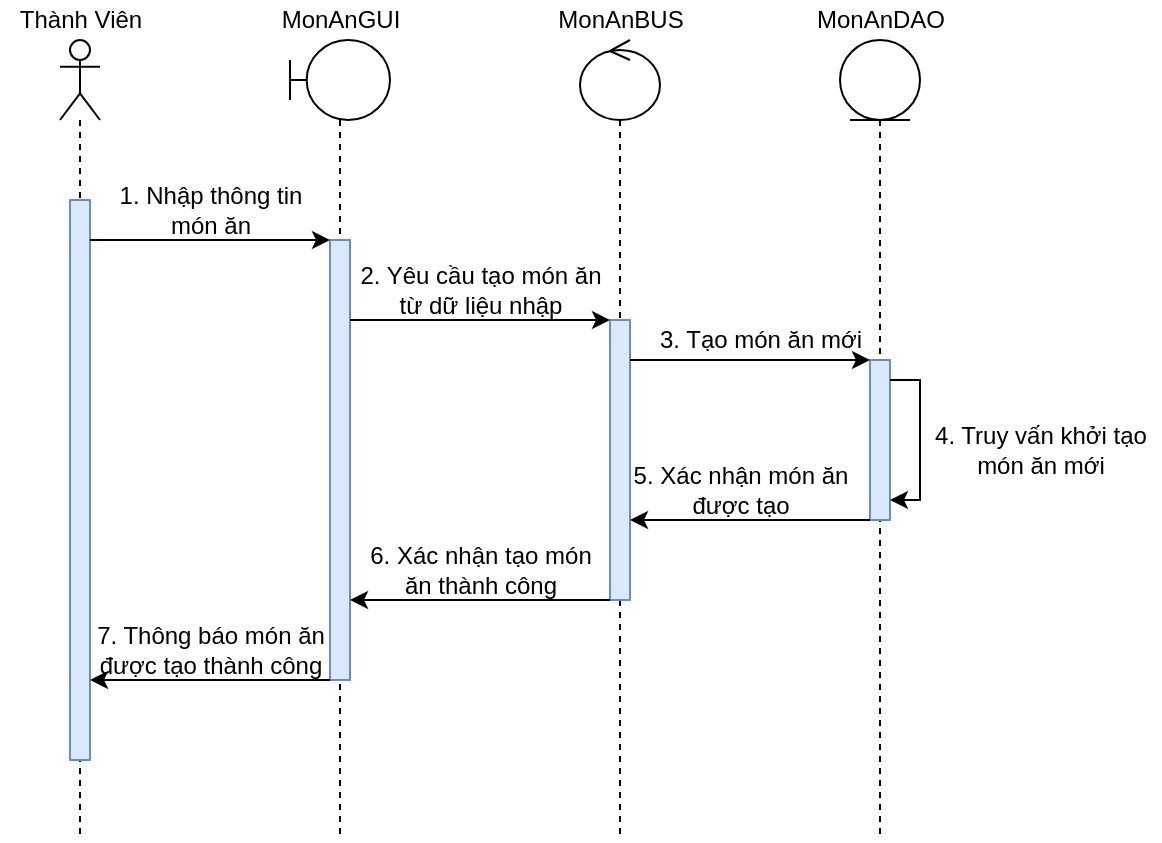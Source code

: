 <mxfile version="16.5.1" type="device"><diagram id="BkwMMdS4Aeb-uqff1YXL" name="Page-1"><mxGraphModel dx="735" dy="603" grid="1" gridSize="10" guides="1" tooltips="1" connect="1" arrows="1" fold="1" page="1" pageScale="1" pageWidth="850" pageHeight="1100" math="0" shadow="0"><root><mxCell id="0"/><mxCell id="1" parent="0"/><mxCell id="Paq94CtOgE5qYli5lPnT-5" value="" style="shape=umlLifeline;participant=umlActor;perimeter=lifelinePerimeter;whiteSpace=wrap;html=1;container=1;collapsible=0;recursiveResize=0;verticalAlign=top;spacingTop=36;outlineConnect=0;" vertex="1" parent="1"><mxGeometry x="250" y="200" width="20" height="400" as="geometry"/></mxCell><mxCell id="Paq94CtOgE5qYli5lPnT-13" value="" style="html=1;points=[];perimeter=orthogonalPerimeter;fillColor=#dae8fc;strokeColor=#6c8ebf;" vertex="1" parent="Paq94CtOgE5qYli5lPnT-5"><mxGeometry x="5" y="80" width="10" height="280" as="geometry"/></mxCell><mxCell id="Paq94CtOgE5qYli5lPnT-6" value="" style="shape=umlLifeline;participant=umlBoundary;perimeter=lifelinePerimeter;whiteSpace=wrap;html=1;container=1;collapsible=0;recursiveResize=0;verticalAlign=top;spacingTop=36;outlineConnect=0;" vertex="1" parent="1"><mxGeometry x="365" y="200" width="50" height="400" as="geometry"/></mxCell><mxCell id="Paq94CtOgE5qYli5lPnT-14" value="" style="html=1;points=[];perimeter=orthogonalPerimeter;fillColor=#dae8fc;strokeColor=#6c8ebf;" vertex="1" parent="Paq94CtOgE5qYli5lPnT-6"><mxGeometry x="20" y="100" width="10" height="220" as="geometry"/></mxCell><mxCell id="Paq94CtOgE5qYli5lPnT-7" value="" style="shape=umlLifeline;participant=umlEntity;perimeter=lifelinePerimeter;whiteSpace=wrap;html=1;container=1;collapsible=0;recursiveResize=0;verticalAlign=top;spacingTop=36;outlineConnect=0;" vertex="1" parent="1"><mxGeometry x="640" y="200" width="40" height="400" as="geometry"/></mxCell><mxCell id="Paq94CtOgE5qYli5lPnT-21" value="" style="html=1;points=[];perimeter=orthogonalPerimeter;fillColor=#dae8fc;strokeColor=#6c8ebf;" vertex="1" parent="Paq94CtOgE5qYli5lPnT-7"><mxGeometry x="15" y="160" width="10" height="80" as="geometry"/></mxCell><mxCell id="Paq94CtOgE5qYli5lPnT-24" style="edgeStyle=orthogonalEdgeStyle;rounded=0;orthogonalLoop=1;jettySize=auto;html=1;" edge="1" parent="Paq94CtOgE5qYli5lPnT-7" source="Paq94CtOgE5qYli5lPnT-21" target="Paq94CtOgE5qYli5lPnT-21"><mxGeometry relative="1" as="geometry"><Array as="points"><mxPoint x="40" y="170"/></Array></mxGeometry></mxCell><mxCell id="Paq94CtOgE5qYli5lPnT-8" value="" style="shape=umlLifeline;participant=umlControl;perimeter=lifelinePerimeter;whiteSpace=wrap;html=1;container=1;collapsible=0;recursiveResize=0;verticalAlign=top;spacingTop=36;outlineConnect=0;" vertex="1" parent="1"><mxGeometry x="510" y="200" width="40" height="400" as="geometry"/></mxCell><mxCell id="Paq94CtOgE5qYli5lPnT-18" value="" style="html=1;points=[];perimeter=orthogonalPerimeter;fillColor=#dae8fc;strokeColor=#6c8ebf;" vertex="1" parent="Paq94CtOgE5qYli5lPnT-8"><mxGeometry x="15" y="140" width="10" height="140" as="geometry"/></mxCell><mxCell id="Paq94CtOgE5qYli5lPnT-9" value="MonAnGUI" style="text;html=1;align=center;verticalAlign=middle;resizable=0;points=[];autosize=1;strokeColor=none;fillColor=none;" vertex="1" parent="1"><mxGeometry x="355" y="180" width="70" height="20" as="geometry"/></mxCell><mxCell id="Paq94CtOgE5qYli5lPnT-10" value="MonAnBUS" style="text;html=1;align=center;verticalAlign=middle;resizable=0;points=[];autosize=1;strokeColor=none;fillColor=none;" vertex="1" parent="1"><mxGeometry x="490" y="180" width="80" height="20" as="geometry"/></mxCell><mxCell id="Paq94CtOgE5qYli5lPnT-11" value="MonAnDAO" style="text;html=1;align=center;verticalAlign=middle;resizable=0;points=[];autosize=1;strokeColor=none;fillColor=none;" vertex="1" parent="1"><mxGeometry x="620" y="180" width="80" height="20" as="geometry"/></mxCell><mxCell id="Paq94CtOgE5qYli5lPnT-12" value="Thành Viên" style="text;html=1;align=center;verticalAlign=middle;resizable=0;points=[];autosize=1;strokeColor=none;fillColor=none;" vertex="1" parent="1"><mxGeometry x="220" y="180" width="80" height="20" as="geometry"/></mxCell><mxCell id="Paq94CtOgE5qYli5lPnT-16" style="edgeStyle=orthogonalEdgeStyle;rounded=0;orthogonalLoop=1;jettySize=auto;html=1;" edge="1" parent="1" source="Paq94CtOgE5qYli5lPnT-13" target="Paq94CtOgE5qYli5lPnT-14"><mxGeometry relative="1" as="geometry"><Array as="points"><mxPoint x="330" y="300"/><mxPoint x="330" y="300"/></Array></mxGeometry></mxCell><mxCell id="Paq94CtOgE5qYli5lPnT-17" value="1. Nhập thông tin&lt;br&gt;món ăn" style="text;html=1;align=center;verticalAlign=middle;resizable=0;points=[];autosize=1;strokeColor=none;fillColor=none;" vertex="1" parent="1"><mxGeometry x="270" y="270" width="110" height="30" as="geometry"/></mxCell><mxCell id="Paq94CtOgE5qYli5lPnT-19" style="edgeStyle=orthogonalEdgeStyle;rounded=0;orthogonalLoop=1;jettySize=auto;html=1;" edge="1" parent="1" source="Paq94CtOgE5qYli5lPnT-14" target="Paq94CtOgE5qYli5lPnT-18"><mxGeometry relative="1" as="geometry"><Array as="points"><mxPoint x="460" y="340"/><mxPoint x="460" y="340"/></Array></mxGeometry></mxCell><mxCell id="Paq94CtOgE5qYli5lPnT-20" value="2. Yêu cầu tạo món ăn&lt;br&gt;từ dữ liệu nhập" style="text;html=1;align=center;verticalAlign=middle;resizable=0;points=[];autosize=1;strokeColor=none;fillColor=none;" vertex="1" parent="1"><mxGeometry x="390" y="310" width="140" height="30" as="geometry"/></mxCell><mxCell id="Paq94CtOgE5qYli5lPnT-22" style="edgeStyle=orthogonalEdgeStyle;rounded=0;orthogonalLoop=1;jettySize=auto;html=1;" edge="1" parent="1" source="Paq94CtOgE5qYli5lPnT-18" target="Paq94CtOgE5qYli5lPnT-21"><mxGeometry relative="1" as="geometry"><Array as="points"><mxPoint x="610" y="360"/><mxPoint x="610" y="360"/></Array></mxGeometry></mxCell><mxCell id="Paq94CtOgE5qYli5lPnT-23" value="3. Tạo món ăn mới" style="text;html=1;align=center;verticalAlign=middle;resizable=0;points=[];autosize=1;strokeColor=none;fillColor=none;" vertex="1" parent="1"><mxGeometry x="540" y="340" width="120" height="20" as="geometry"/></mxCell><mxCell id="Paq94CtOgE5qYli5lPnT-25" value="4. Truy vấn khởi tạo&lt;br&gt;món ăn mới&lt;br&gt;" style="text;html=1;align=center;verticalAlign=middle;resizable=0;points=[];autosize=1;strokeColor=none;fillColor=none;" vertex="1" parent="1"><mxGeometry x="680" y="390" width="120" height="30" as="geometry"/></mxCell><mxCell id="Paq94CtOgE5qYli5lPnT-26" style="edgeStyle=orthogonalEdgeStyle;rounded=0;orthogonalLoop=1;jettySize=auto;html=1;" edge="1" parent="1" source="Paq94CtOgE5qYli5lPnT-21" target="Paq94CtOgE5qYli5lPnT-18"><mxGeometry relative="1" as="geometry"><Array as="points"><mxPoint x="570" y="440"/><mxPoint x="570" y="440"/></Array></mxGeometry></mxCell><mxCell id="Paq94CtOgE5qYli5lPnT-27" value="5. Xác nhận món ăn&lt;br&gt;được tạo" style="text;html=1;align=center;verticalAlign=middle;resizable=0;points=[];autosize=1;strokeColor=none;fillColor=none;" vertex="1" parent="1"><mxGeometry x="530" y="410" width="120" height="30" as="geometry"/></mxCell><mxCell id="Paq94CtOgE5qYli5lPnT-28" style="edgeStyle=orthogonalEdgeStyle;rounded=0;orthogonalLoop=1;jettySize=auto;html=1;" edge="1" parent="1" source="Paq94CtOgE5qYli5lPnT-18" target="Paq94CtOgE5qYli5lPnT-14"><mxGeometry relative="1" as="geometry"><Array as="points"><mxPoint x="470" y="480"/><mxPoint x="470" y="480"/></Array></mxGeometry></mxCell><mxCell id="Paq94CtOgE5qYli5lPnT-29" value="6. Xác nhận tạo món&lt;br&gt;ăn thành công" style="text;html=1;align=center;verticalAlign=middle;resizable=0;points=[];autosize=1;strokeColor=none;fillColor=none;" vertex="1" parent="1"><mxGeometry x="395" y="450" width="130" height="30" as="geometry"/></mxCell><mxCell id="Paq94CtOgE5qYli5lPnT-30" style="edgeStyle=orthogonalEdgeStyle;rounded=0;orthogonalLoop=1;jettySize=auto;html=1;" edge="1" parent="1" source="Paq94CtOgE5qYli5lPnT-14" target="Paq94CtOgE5qYli5lPnT-13"><mxGeometry relative="1" as="geometry"><Array as="points"><mxPoint x="320" y="520"/><mxPoint x="320" y="520"/></Array></mxGeometry></mxCell><mxCell id="Paq94CtOgE5qYli5lPnT-31" value="7. Thông báo món ăn&lt;br&gt;được tạo thành công" style="text;html=1;align=center;verticalAlign=middle;resizable=0;points=[];autosize=1;strokeColor=none;fillColor=none;" vertex="1" parent="1"><mxGeometry x="260" y="490" width="130" height="30" as="geometry"/></mxCell></root></mxGraphModel></diagram></mxfile>